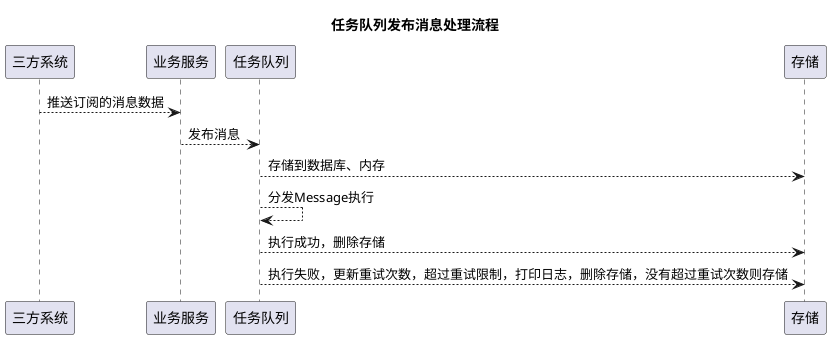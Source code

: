 @startuml 任务队列 

title 任务队列发布消息处理流程

三方系统 --> 业务服务: 推送订阅的消息数据
业务服务 --> 任务队列: 发布消息
任务队列 --> 存储: 存储到数据库、内存
任务队列 --> 任务队列: 分发Message执行
任务队列 --> 存储: 执行成功，删除存储
任务队列 --> 存储: 执行失败，更新重试次数，超过重试限制，打印日志，删除存储，没有超过重试次数则存储

@enduml